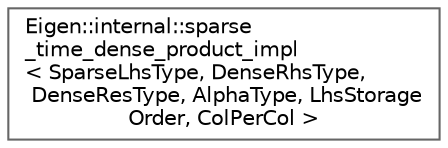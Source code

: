 digraph "类继承关系图"
{
 // LATEX_PDF_SIZE
  bgcolor="transparent";
  edge [fontname=Helvetica,fontsize=10,labelfontname=Helvetica,labelfontsize=10];
  node [fontname=Helvetica,fontsize=10,shape=box,height=0.2,width=0.4];
  rankdir="LR";
  Node0 [id="Node000000",label="Eigen::internal::sparse\l_time_dense_product_impl\l\< SparseLhsType, DenseRhsType,\l DenseResType, AlphaType, LhsStorage\lOrder, ColPerCol \>",height=0.2,width=0.4,color="grey40", fillcolor="white", style="filled",URL="$struct_eigen_1_1internal_1_1sparse__time__dense__product__impl.html",tooltip=" "];
}
